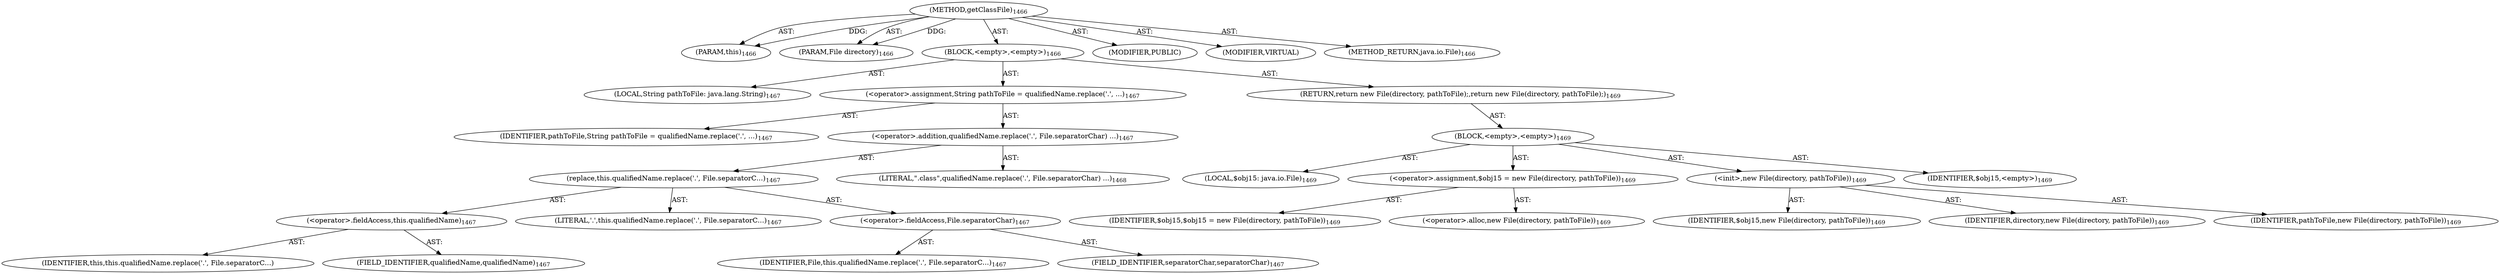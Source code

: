 digraph "getClassFile" {  
"111669149761" [label = <(METHOD,getClassFile)<SUB>1466</SUB>> ]
"115964117109" [label = <(PARAM,this)<SUB>1466</SUB>> ]
"115964117110" [label = <(PARAM,File directory)<SUB>1466</SUB>> ]
"25769803972" [label = <(BLOCK,&lt;empty&gt;,&lt;empty&gt;)<SUB>1466</SUB>> ]
"94489280597" [label = <(LOCAL,String pathToFile: java.lang.String)<SUB>1467</SUB>> ]
"30064772164" [label = <(&lt;operator&gt;.assignment,String pathToFile = qualifiedName.replace('.', ...)<SUB>1467</SUB>> ]
"68719477541" [label = <(IDENTIFIER,pathToFile,String pathToFile = qualifiedName.replace('.', ...)<SUB>1467</SUB>> ]
"30064772165" [label = <(&lt;operator&gt;.addition,qualifiedName.replace('.', File.separatorChar) ...)<SUB>1467</SUB>> ]
"30064772166" [label = <(replace,this.qualifiedName.replace('.', File.separatorC...)<SUB>1467</SUB>> ]
"30064772167" [label = <(&lt;operator&gt;.fieldAccess,this.qualifiedName)<SUB>1467</SUB>> ]
"68719477542" [label = <(IDENTIFIER,this,this.qualifiedName.replace('.', File.separatorC...)> ]
"55834575128" [label = <(FIELD_IDENTIFIER,qualifiedName,qualifiedName)<SUB>1467</SUB>> ]
"90194313476" [label = <(LITERAL,'.',this.qualifiedName.replace('.', File.separatorC...)<SUB>1467</SUB>> ]
"30064772168" [label = <(&lt;operator&gt;.fieldAccess,File.separatorChar)<SUB>1467</SUB>> ]
"68719477543" [label = <(IDENTIFIER,File,this.qualifiedName.replace('.', File.separatorC...)<SUB>1467</SUB>> ]
"55834575129" [label = <(FIELD_IDENTIFIER,separatorChar,separatorChar)<SUB>1467</SUB>> ]
"90194313477" [label = <(LITERAL,&quot;.class&quot;,qualifiedName.replace('.', File.separatorChar) ...)<SUB>1468</SUB>> ]
"146028888109" [label = <(RETURN,return new File(directory, pathToFile);,return new File(directory, pathToFile);)<SUB>1469</SUB>> ]
"25769803973" [label = <(BLOCK,&lt;empty&gt;,&lt;empty&gt;)<SUB>1469</SUB>> ]
"94489280598" [label = <(LOCAL,$obj15: java.io.File)<SUB>1469</SUB>> ]
"30064772169" [label = <(&lt;operator&gt;.assignment,$obj15 = new File(directory, pathToFile))<SUB>1469</SUB>> ]
"68719477544" [label = <(IDENTIFIER,$obj15,$obj15 = new File(directory, pathToFile))<SUB>1469</SUB>> ]
"30064772170" [label = <(&lt;operator&gt;.alloc,new File(directory, pathToFile))<SUB>1469</SUB>> ]
"30064772171" [label = <(&lt;init&gt;,new File(directory, pathToFile))<SUB>1469</SUB>> ]
"68719477545" [label = <(IDENTIFIER,$obj15,new File(directory, pathToFile))<SUB>1469</SUB>> ]
"68719477546" [label = <(IDENTIFIER,directory,new File(directory, pathToFile))<SUB>1469</SUB>> ]
"68719477547" [label = <(IDENTIFIER,pathToFile,new File(directory, pathToFile))<SUB>1469</SUB>> ]
"68719477548" [label = <(IDENTIFIER,$obj15,&lt;empty&gt;)<SUB>1469</SUB>> ]
"133143986348" [label = <(MODIFIER,PUBLIC)> ]
"133143986349" [label = <(MODIFIER,VIRTUAL)> ]
"128849018945" [label = <(METHOD_RETURN,java.io.File)<SUB>1466</SUB>> ]
  "111669149761" -> "115964117109"  [ label = "AST: "] 
  "111669149761" -> "115964117110"  [ label = "AST: "] 
  "111669149761" -> "25769803972"  [ label = "AST: "] 
  "111669149761" -> "133143986348"  [ label = "AST: "] 
  "111669149761" -> "133143986349"  [ label = "AST: "] 
  "111669149761" -> "128849018945"  [ label = "AST: "] 
  "25769803972" -> "94489280597"  [ label = "AST: "] 
  "25769803972" -> "30064772164"  [ label = "AST: "] 
  "25769803972" -> "146028888109"  [ label = "AST: "] 
  "30064772164" -> "68719477541"  [ label = "AST: "] 
  "30064772164" -> "30064772165"  [ label = "AST: "] 
  "30064772165" -> "30064772166"  [ label = "AST: "] 
  "30064772165" -> "90194313477"  [ label = "AST: "] 
  "30064772166" -> "30064772167"  [ label = "AST: "] 
  "30064772166" -> "90194313476"  [ label = "AST: "] 
  "30064772166" -> "30064772168"  [ label = "AST: "] 
  "30064772167" -> "68719477542"  [ label = "AST: "] 
  "30064772167" -> "55834575128"  [ label = "AST: "] 
  "30064772168" -> "68719477543"  [ label = "AST: "] 
  "30064772168" -> "55834575129"  [ label = "AST: "] 
  "146028888109" -> "25769803973"  [ label = "AST: "] 
  "25769803973" -> "94489280598"  [ label = "AST: "] 
  "25769803973" -> "30064772169"  [ label = "AST: "] 
  "25769803973" -> "30064772171"  [ label = "AST: "] 
  "25769803973" -> "68719477548"  [ label = "AST: "] 
  "30064772169" -> "68719477544"  [ label = "AST: "] 
  "30064772169" -> "30064772170"  [ label = "AST: "] 
  "30064772171" -> "68719477545"  [ label = "AST: "] 
  "30064772171" -> "68719477546"  [ label = "AST: "] 
  "30064772171" -> "68719477547"  [ label = "AST: "] 
  "111669149761" -> "115964117109"  [ label = "DDG: "] 
  "111669149761" -> "115964117110"  [ label = "DDG: "] 
}
